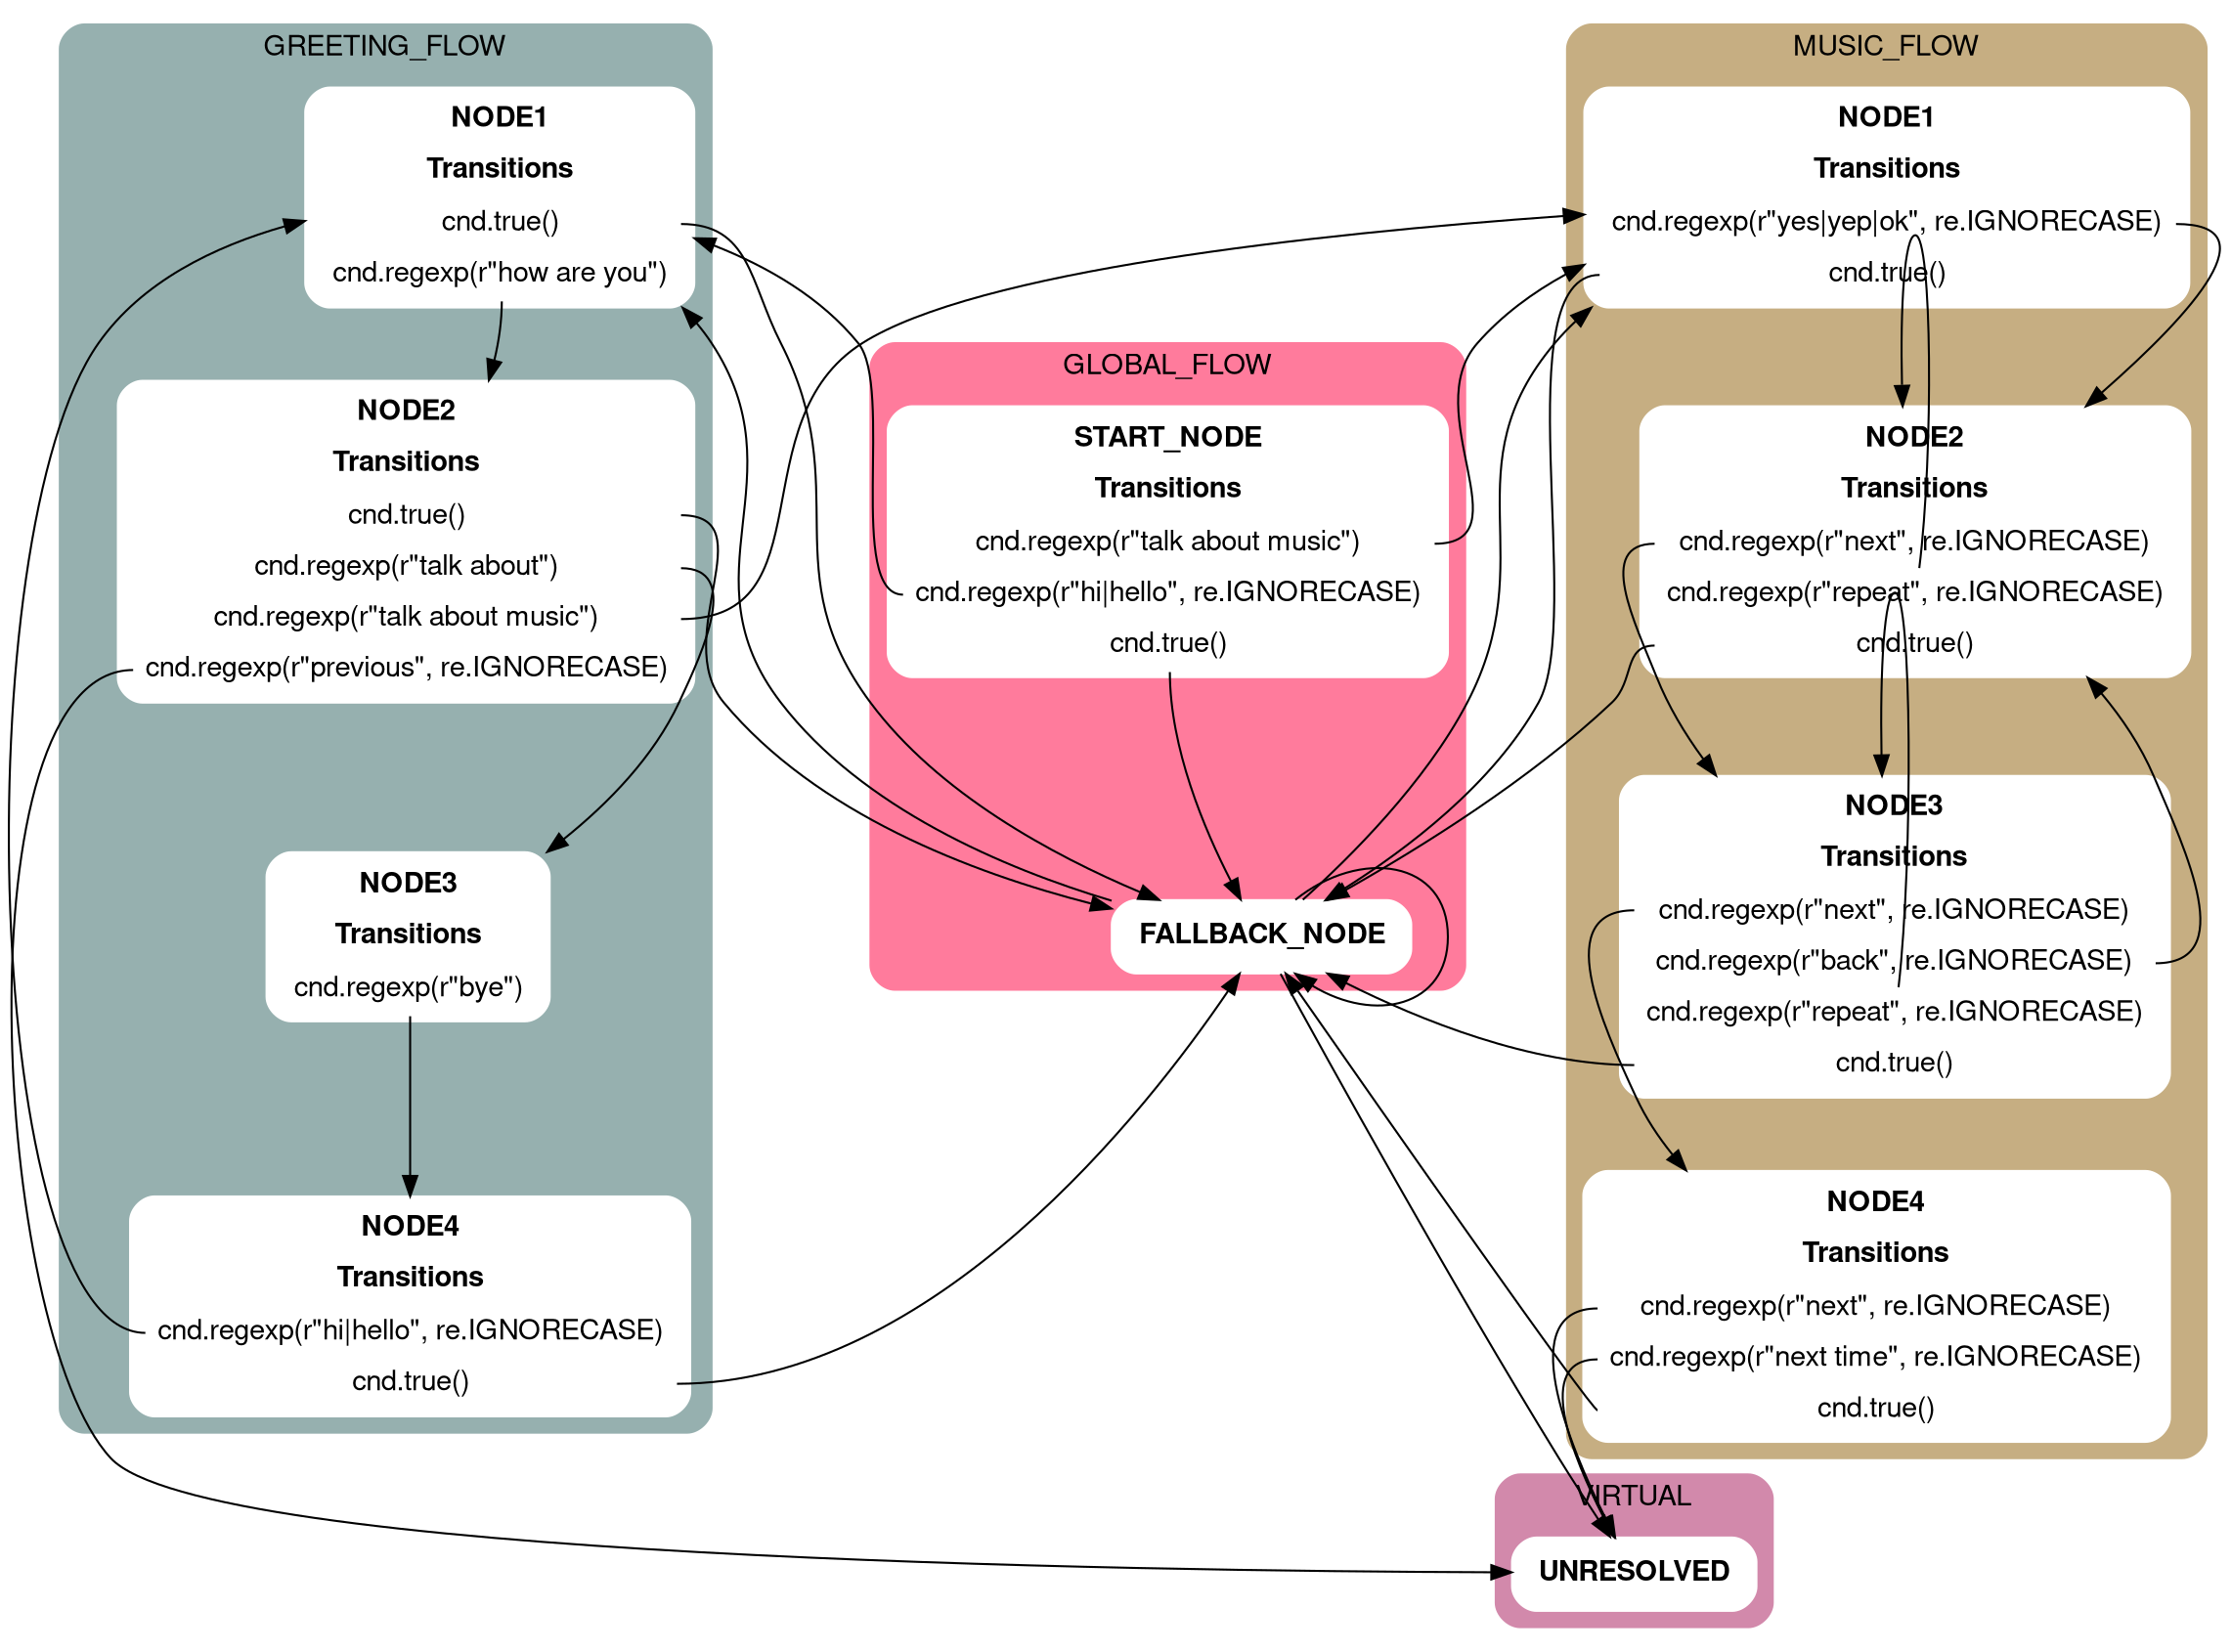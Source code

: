 digraph {
	graph [compound=true,
		fontname="Helvetica,Arial,sans-serif",
		overlap=prism,
		splines=true
	];
	node [color="#ffffff",
		fillcolor="#ffffff",
		fontname="Helvetica,Arial,sans-serif",
		shape=box,
		style="rounded, filled"
	];
	subgraph cluster_greeting_flow {
		graph [color="#96b0af",
			label=GREETING_FLOW,
			style="rounded, filled"
		];
		"('greeting_flow', 'node1')"	[label=<<table border="0" cellborder="1" cellspacing="0" cellpadding="4"><tr><td><b>NODE1</b></td></tr><tr><td><b>Transitions</b></td></tr><tr><td port="(('greeting_flow', 'node1'), ('global_flow', 'fallback_node'), 0)">cnd.true()</td></tr><tr><td port="(('greeting_flow', 'node1'), ('greeting_flow', 'node2'), 0)">cnd.regexp(r"how are you")</td></tr></table>>];
		"('greeting_flow', 'node2')"	[label=<<table border="0" cellborder="1" cellspacing="0" cellpadding="4"><tr><td><b>NODE2</b></td></tr><tr><td><b>Transitions</b></td></tr><tr><td port="(('greeting_flow', 'node2'), ('global_flow', 'fallback_node'), 0)">cnd.true()</td></tr><tr><td port="(('greeting_flow', 'node2'), ('greeting_flow', 'node3'), 0)">cnd.regexp(r"talk about")</td></tr><tr><td port="(('greeting_flow', 'node2'), ('music_flow', 'node1'), 0)">cnd.regexp(r"talk about music")</td></tr><tr><td port="(('greeting_flow', 'node2'), ('NONE',), 0)">cnd.regexp(r"previous", re.IGNORECASE)</td></tr></table>>];
		"('greeting_flow', 'node3')"	[label=<<table border="0" cellborder="1" cellspacing="0" cellpadding="4"><tr><td><b>NODE3</b></td></tr><tr><td><b>Transitions</b></td></tr><tr><td port="(('greeting_flow', 'node3'), ('greeting_flow', 'node4'), 0)">cnd.regexp(r"bye")</td></tr></table>>];
		"('greeting_flow', 'node4')"	[label=<<table border="0" cellborder="1" cellspacing="0" cellpadding="4"><tr><td><b>NODE4</b></td></tr><tr><td><b>Transitions</b></td></tr><tr><td port="(('greeting_flow', 'node4'), ('greeting_flow', 'node1'), 0)">cnd.regexp(r"hi|hello", re.IGNORECASE)</td></tr><tr><td port="(('greeting_flow', 'node4'), ('global_flow', 'fallback_node'), 0)">cnd.true()</td></tr></table>>];
	}
	subgraph cluster_music_flow {
		graph [color="#c6ae82",
			label=MUSIC_FLOW,
			style="rounded, filled"
		];
		"('music_flow', 'node1')"	[label=<<table border="0" cellborder="1" cellspacing="0" cellpadding="4"><tr><td><b>NODE1</b></td></tr><tr><td><b>Transitions</b></td></tr><tr><td port="(('music_flow', 'node1'), ('music_flow', 'node2'), 0)">cnd.regexp(r"yes|yep|ok", re.IGNORECASE)</td></tr><tr><td port="(('music_flow', 'node1'), ('global_flow', 'fallback_node'), 0)">cnd.true()</td></tr></table>>];
		"('music_flow', 'node2')"	[label=<<table border="0" cellborder="1" cellspacing="0" cellpadding="4"><tr><td><b>NODE2</b></td></tr><tr><td><b>Transitions</b></td></tr><tr><td port="(('music_flow', 'node2'), ('music_flow', 'node3'), 0)">cnd.regexp(r"next", re.IGNORECASE)</td></tr><tr><td port="(('music_flow', 'node2'), ('music_flow', 'node2'), 0)">cnd.regexp(r"repeat", re.IGNORECASE)</td></tr><tr><td port="(('music_flow', 'node2'), ('global_flow', 'fallback_node'), 0)">cnd.true()</td></tr></table>>];
		"('music_flow', 'node3')"	[label=<<table border="0" cellborder="1" cellspacing="0" cellpadding="4"><tr><td><b>NODE3</b></td></tr><tr><td><b>Transitions</b></td></tr><tr><td port="(('music_flow', 'node3'), ('music_flow', 'node4'), 0)">cnd.regexp(r"next", re.IGNORECASE)</td></tr><tr><td port="(('music_flow', 'node3'), ('music_flow', 'node2'), 0)">cnd.regexp(r"back", re.IGNORECASE)</td></tr><tr><td port="(('music_flow', 'node3'), ('music_flow', 'node3'), 0)">cnd.regexp(r"repeat", re.IGNORECASE)</td></tr><tr><td port="(('music_flow', 'node3'), ('global_flow', 'fallback_node'), 0)">cnd.true()</td></tr></table>>];
		"('music_flow', 'node4')"	[label=<<table border="0" cellborder="1" cellspacing="0" cellpadding="4"><tr><td><b>NODE4</b></td></tr><tr><td><b>Transitions</b></td></tr><tr><td port="(('music_flow', 'node4'), ('NONE',), 0)">cnd.regexp(r"next", re.IGNORECASE)</td></tr><tr><td port="(('music_flow', 'node4'), ('NONE',), 1)">cnd.regexp(r"next time", re.IGNORECASE)</td></tr><tr><td port="(('music_flow', 'node4'), ('global_flow', 'fallback_node'), 0)">cnd.true()</td></tr></table>>];
	}
	subgraph cluster_global_flow {
		graph [color="#ff7b9c",
			label=GLOBAL_FLOW,
			style="rounded, filled"
		];
		"('global_flow', 'fallback_node')"	[label=<<table border="0" cellborder="1" cellspacing="0" cellpadding="4"><tr><td><b>FALLBACK_NODE</b></td></tr></table>>];
		"('global_flow', 'start_node')"	[label=<<table border="0" cellborder="1" cellspacing="0" cellpadding="4"><tr><td><b>START_NODE</b></td></tr><tr><td><b>Transitions</b></td></tr><tr><td port="(('global_flow', 'start_node'), ('music_flow', 'node1'), 0)">cnd.regexp(r"talk about music")</td></tr><tr><td port="(('global_flow', 'start_node'), ('greeting_flow', 'node1'), 0)">cnd.regexp(r"hi|hello", re.IGNORECASE)</td></tr><tr><td port="(('global_flow', 'start_node'), ('global_flow', 'fallback_node'), 0)">cnd.true()</td></tr></table>>];
	}
	subgraph cluster_virtual {
		graph [color="#d289ab",
			label=VIRTUAL,
			style="rounded, filled"
		];
		"('virtual', 'NONE')"	[label=<<table border="0" cellborder="1" cellspacing="0" cellpadding="4"><tr><td><b>UNRESOLVED</b></td></tr></table>>];
	}
	"('greeting_flow', 'node1')":"(('greeting_flow', 'node1'), ('global_flow', 'fallback_node'), 0)" -> "('global_flow', 'fallback_node')";
	"('greeting_flow', 'node1')":"(('greeting_flow', 'node1'), ('greeting_flow', 'node2'), 0)" -> "('greeting_flow', 'node2')";
	"('global_flow', 'fallback_node')":"(('global_flow', 'fallback_node'), ('greeting_flow', 'node1'), 0)" -> "('greeting_flow', 'node1')";
	"('global_flow', 'fallback_node')":"(('global_flow', 'fallback_node'), ('global_flow', 'fallback_node'), 0)" -> "('global_flow', 'fallback_node')";
	"('global_flow', 'fallback_node')":"(('global_flow', 'fallback_node'), ('music_flow', 'node1'), 0)" -> "('music_flow', 'node1')";
	"('global_flow', 'fallback_node')":"(('global_flow', 'fallback_node'), ('NONE',), 0)" -> "('virtual', 'NONE')";
	"('greeting_flow', 'node2')":"(('greeting_flow', 'node2'), ('global_flow', 'fallback_node'), 0)" -> "('global_flow', 'fallback_node')";
	"('greeting_flow', 'node2')":"(('greeting_flow', 'node2'), ('music_flow', 'node1'), 0)" -> "('music_flow', 'node1')";
	"('greeting_flow', 'node2')":"(('greeting_flow', 'node2'), ('NONE',), 0)" -> "('virtual', 'NONE')";
	"('greeting_flow', 'node2')":"(('greeting_flow', 'node2'), ('greeting_flow', 'node3'), 0)" -> "('greeting_flow', 'node3')"	[minlen=1];
	"('music_flow', 'node1')":"(('music_flow', 'node1'), ('global_flow', 'fallback_node'), 0)" -> "('global_flow', 'fallback_node')";
	"('music_flow', 'node1')":"(('music_flow', 'node1'), ('music_flow', 'node2'), 0)" -> "('music_flow', 'node2')";
	"('music_flow', 'node2')":"(('music_flow', 'node2'), ('global_flow', 'fallback_node'), 0)" -> "('global_flow', 'fallback_node')";
	"('music_flow', 'node2')":"(('music_flow', 'node2'), ('music_flow', 'node2'), 0)" -> "('music_flow', 'node2')";
	"('music_flow', 'node2')":"(('music_flow', 'node2'), ('music_flow', 'node3'), 0)" -> "('music_flow', 'node3')";
	"('global_flow', 'start_node')":"(('global_flow', 'start_node'), ('greeting_flow', 'node1'), 0)" -> "('greeting_flow', 'node1')";
	"('global_flow', 'start_node')":"(('global_flow', 'start_node'), ('global_flow', 'fallback_node'), 0)" -> "('global_flow', 'fallback_node')";
	"('global_flow', 'start_node')":"(('global_flow', 'start_node'), ('music_flow', 'node1'), 0)" -> "('music_flow', 'node1')";
	"('greeting_flow', 'node3')":"(('greeting_flow', 'node3'), ('greeting_flow', 'node4'), 0)" -> "('greeting_flow', 'node4')";
	"('greeting_flow', 'node4')":"(('greeting_flow', 'node4'), ('greeting_flow', 'node1'), 0)" -> "('greeting_flow', 'node1')";
	"('greeting_flow', 'node4')":"(('greeting_flow', 'node4'), ('global_flow', 'fallback_node'), 0)" -> "('global_flow', 'fallback_node')";
	"('music_flow', 'node3')":"(('music_flow', 'node3'), ('global_flow', 'fallback_node'), 0)" -> "('global_flow', 'fallback_node')";
	"('music_flow', 'node3')":"(('music_flow', 'node3'), ('music_flow', 'node2'), 0)" -> "('music_flow', 'node2')";
	"('music_flow', 'node3')":"(('music_flow', 'node3'), ('music_flow', 'node3'), 0)" -> "('music_flow', 'node3')";
	"('music_flow', 'node3')":"(('music_flow', 'node3'), ('music_flow', 'node4'), 0)" -> "('music_flow', 'node4')";
	"('music_flow', 'node4')":"(('music_flow', 'node4'), ('global_flow', 'fallback_node'), 0)" -> "('global_flow', 'fallback_node')";
	"('music_flow', 'node4')":"(('music_flow', 'node4'), ('NONE',), 0)" -> "('virtual', 'NONE')";
	"('music_flow', 'node4')":"(('music_flow', 'node4'), ('NONE',), 1)" -> "('virtual', 'NONE')";
}
